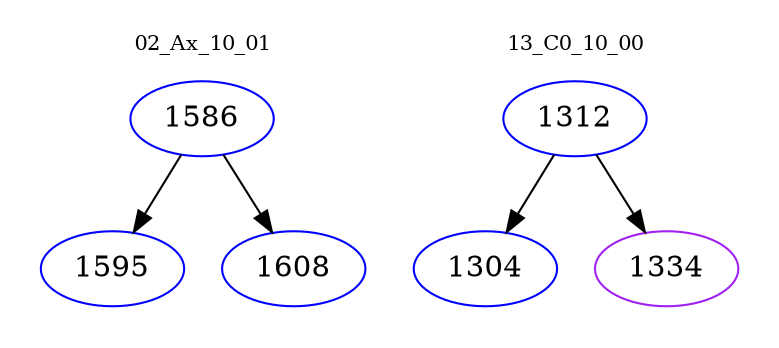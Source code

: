 digraph{
subgraph cluster_0 {
color = white
label = "02_Ax_10_01";
fontsize=10;
T0_1586 [label="1586", color="blue"]
T0_1586 -> T0_1595 [color="black"]
T0_1595 [label="1595", color="blue"]
T0_1586 -> T0_1608 [color="black"]
T0_1608 [label="1608", color="blue"]
}
subgraph cluster_1 {
color = white
label = "13_C0_10_00";
fontsize=10;
T1_1312 [label="1312", color="blue"]
T1_1312 -> T1_1304 [color="black"]
T1_1304 [label="1304", color="blue"]
T1_1312 -> T1_1334 [color="black"]
T1_1334 [label="1334", color="purple"]
}
}
